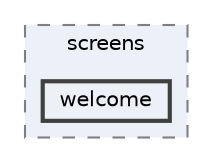 digraph "lib/screens/welcome"
{
 // LATEX_PDF_SIZE
  bgcolor="transparent";
  edge [fontname=Helvetica,fontsize=10,labelfontname=Helvetica,labelfontsize=10];
  node [fontname=Helvetica,fontsize=10,shape=box,height=0.2,width=0.4];
  compound=true
  subgraph clusterdir_299aa870bb746bafe99131a774bd9579 {
    graph [ bgcolor="#edf0f7", pencolor="grey50", label="screens", fontname=Helvetica,fontsize=10 style="filled,dashed", URL="dir_299aa870bb746bafe99131a774bd9579.html",tooltip=""]
  dir_6e4943c4a4fbb8a97649cca0a878c586 [label="welcome", fillcolor="#edf0f7", color="grey25", style="filled,bold", URL="dir_6e4943c4a4fbb8a97649cca0a878c586.html",tooltip=""];
  }
}
